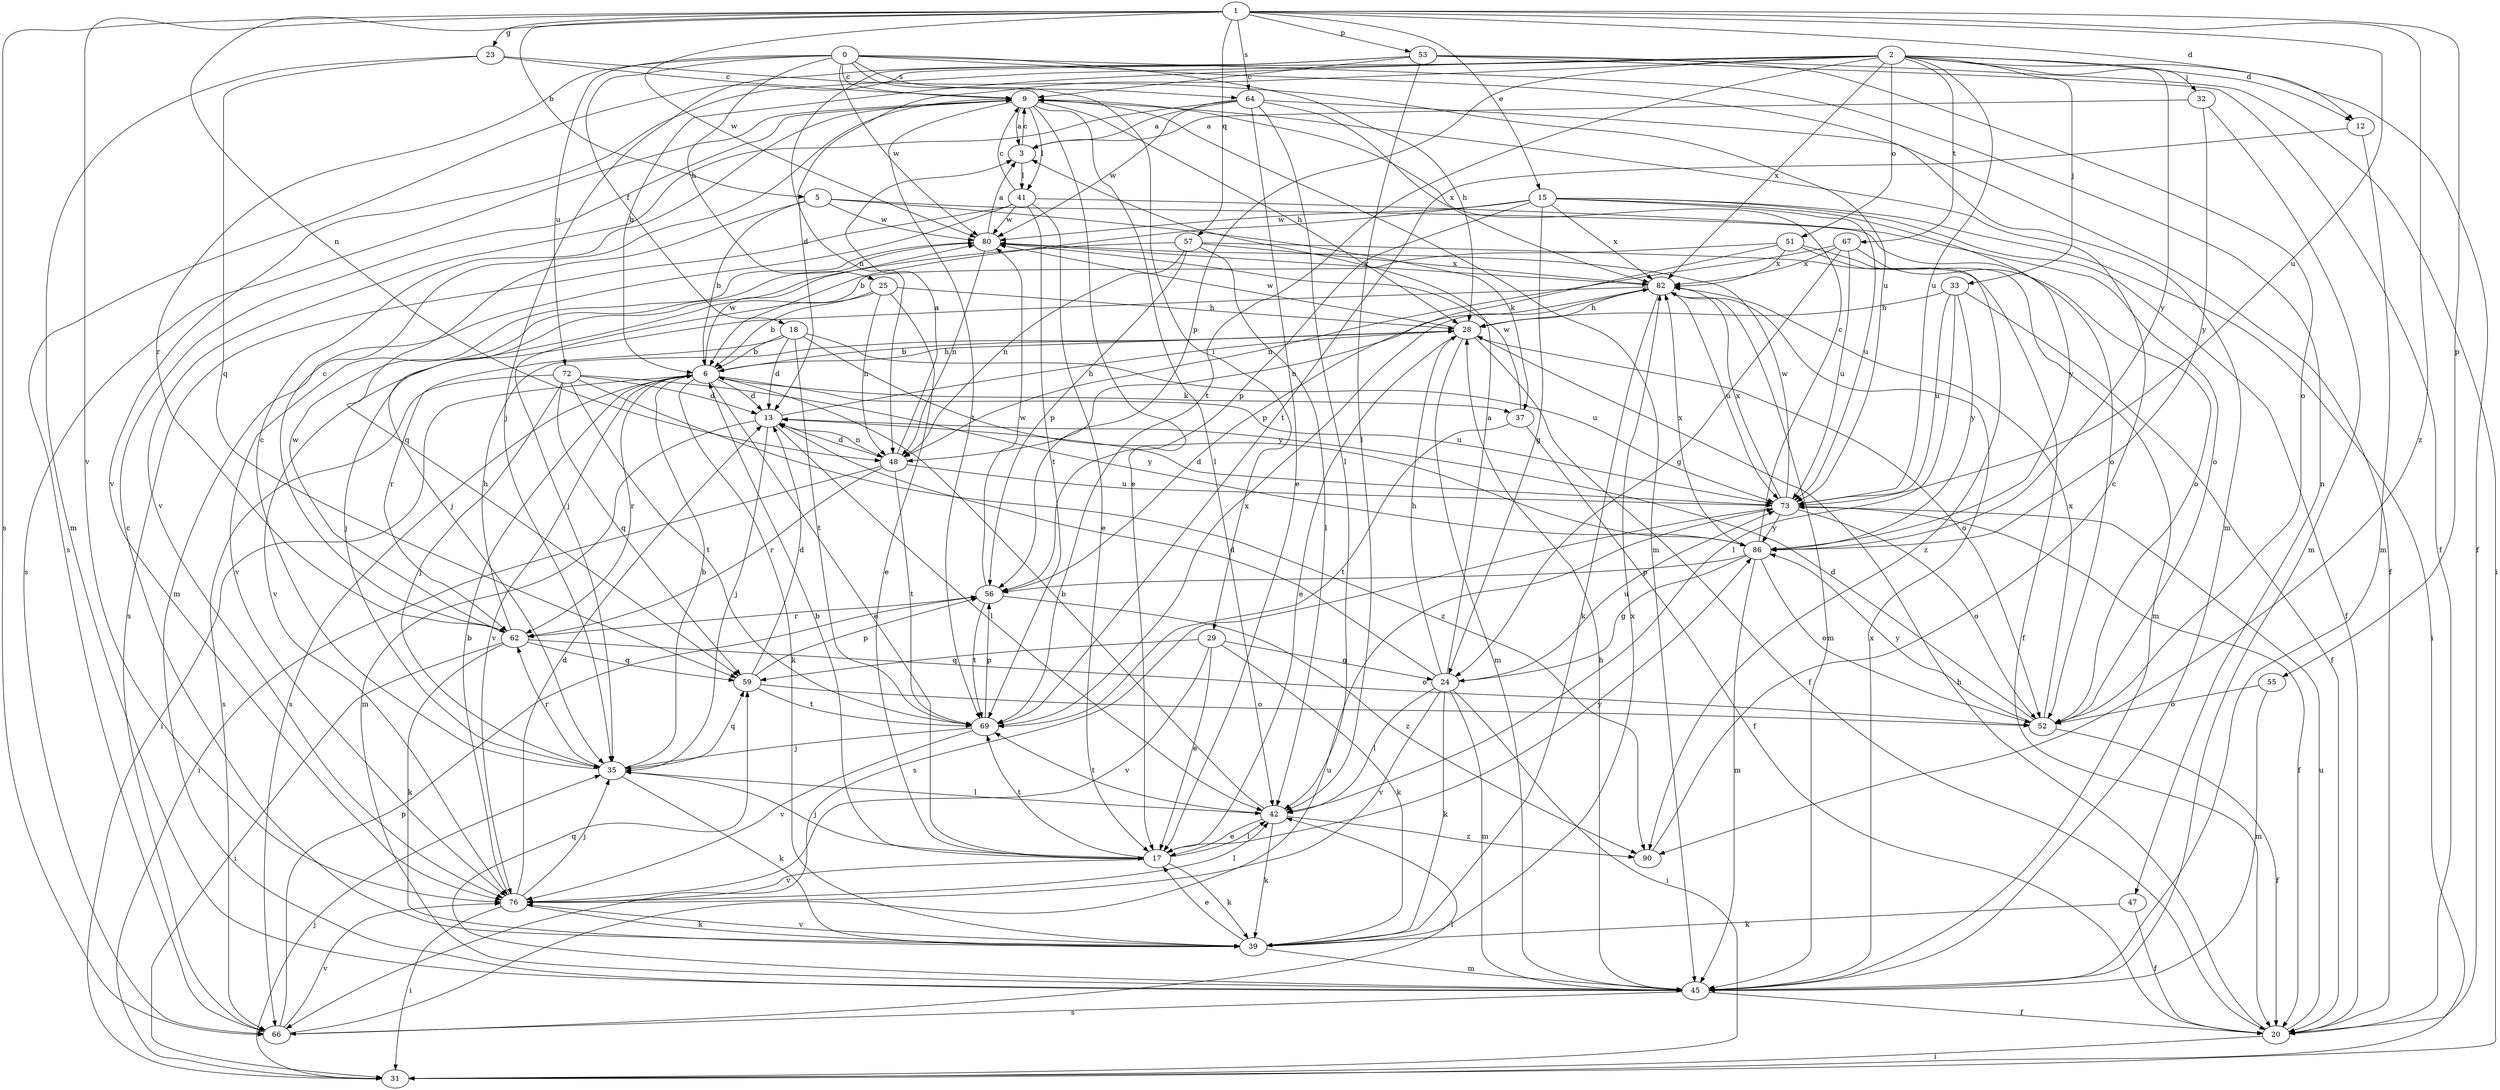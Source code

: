 strict digraph  {
0;
1;
2;
3;
5;
6;
9;
12;
13;
15;
17;
18;
20;
23;
24;
25;
28;
29;
31;
32;
33;
35;
37;
39;
41;
42;
45;
47;
48;
51;
52;
53;
55;
56;
57;
59;
62;
64;
66;
67;
69;
72;
73;
76;
80;
82;
86;
90;
0 -> 9  [label=c];
0 -> 18  [label=f];
0 -> 25  [label=h];
0 -> 28  [label=h];
0 -> 29  [label=i];
0 -> 45  [label=m];
0 -> 47  [label=n];
0 -> 62  [label=r];
0 -> 64  [label=s];
0 -> 72  [label=u];
0 -> 80  [label=w];
1 -> 5  [label=b];
1 -> 12  [label=d];
1 -> 15  [label=e];
1 -> 23  [label=g];
1 -> 48  [label=n];
1 -> 53  [label=p];
1 -> 55  [label=p];
1 -> 57  [label=q];
1 -> 64  [label=s];
1 -> 66  [label=s];
1 -> 73  [label=u];
1 -> 76  [label=v];
1 -> 80  [label=w];
1 -> 90  [label=z];
2 -> 6  [label=b];
2 -> 12  [label=d];
2 -> 13  [label=d];
2 -> 20  [label=f];
2 -> 32  [label=j];
2 -> 33  [label=j];
2 -> 51  [label=o];
2 -> 56  [label=p];
2 -> 66  [label=s];
2 -> 67  [label=t];
2 -> 69  [label=t];
2 -> 73  [label=u];
2 -> 76  [label=v];
2 -> 82  [label=x];
2 -> 86  [label=y];
3 -> 9  [label=c];
3 -> 41  [label=l];
5 -> 6  [label=b];
5 -> 37  [label=k];
5 -> 52  [label=o];
5 -> 59  [label=q];
5 -> 80  [label=w];
6 -> 13  [label=d];
6 -> 17  [label=e];
6 -> 28  [label=h];
6 -> 31  [label=i];
6 -> 37  [label=k];
6 -> 39  [label=k];
6 -> 62  [label=r];
6 -> 66  [label=s];
6 -> 73  [label=u];
6 -> 76  [label=v];
6 -> 80  [label=w];
9 -> 3  [label=a];
9 -> 17  [label=e];
9 -> 28  [label=h];
9 -> 41  [label=l];
9 -> 42  [label=l];
9 -> 45  [label=m];
9 -> 66  [label=s];
9 -> 69  [label=t];
12 -> 45  [label=m];
12 -> 69  [label=t];
13 -> 28  [label=h];
13 -> 35  [label=j];
13 -> 42  [label=l];
13 -> 45  [label=m];
13 -> 48  [label=n];
15 -> 6  [label=b];
15 -> 20  [label=f];
15 -> 24  [label=g];
15 -> 31  [label=i];
15 -> 56  [label=p];
15 -> 73  [label=u];
15 -> 80  [label=w];
15 -> 82  [label=x];
15 -> 86  [label=y];
17 -> 6  [label=b];
17 -> 35  [label=j];
17 -> 39  [label=k];
17 -> 42  [label=l];
17 -> 69  [label=t];
17 -> 76  [label=v];
17 -> 86  [label=y];
18 -> 6  [label=b];
18 -> 13  [label=d];
18 -> 62  [label=r];
18 -> 69  [label=t];
18 -> 73  [label=u];
18 -> 86  [label=y];
20 -> 28  [label=h];
20 -> 31  [label=i];
20 -> 73  [label=u];
23 -> 9  [label=c];
23 -> 45  [label=m];
23 -> 59  [label=q];
23 -> 73  [label=u];
24 -> 3  [label=a];
24 -> 13  [label=d];
24 -> 28  [label=h];
24 -> 31  [label=i];
24 -> 39  [label=k];
24 -> 42  [label=l];
24 -> 45  [label=m];
24 -> 73  [label=u];
24 -> 76  [label=v];
25 -> 6  [label=b];
25 -> 17  [label=e];
25 -> 28  [label=h];
25 -> 35  [label=j];
25 -> 48  [label=n];
28 -> 6  [label=b];
28 -> 17  [label=e];
28 -> 20  [label=f];
28 -> 45  [label=m];
28 -> 52  [label=o];
28 -> 80  [label=w];
29 -> 17  [label=e];
29 -> 24  [label=g];
29 -> 39  [label=k];
29 -> 59  [label=q];
29 -> 76  [label=v];
31 -> 35  [label=j];
32 -> 3  [label=a];
32 -> 45  [label=m];
32 -> 86  [label=y];
33 -> 20  [label=f];
33 -> 28  [label=h];
33 -> 42  [label=l];
33 -> 73  [label=u];
33 -> 86  [label=y];
35 -> 6  [label=b];
35 -> 9  [label=c];
35 -> 39  [label=k];
35 -> 42  [label=l];
35 -> 59  [label=q];
35 -> 62  [label=r];
37 -> 20  [label=f];
37 -> 69  [label=t];
37 -> 80  [label=w];
39 -> 9  [label=c];
39 -> 17  [label=e];
39 -> 45  [label=m];
39 -> 76  [label=v];
39 -> 82  [label=x];
41 -> 9  [label=c];
41 -> 17  [label=e];
41 -> 45  [label=m];
41 -> 52  [label=o];
41 -> 66  [label=s];
41 -> 69  [label=t];
41 -> 80  [label=w];
42 -> 6  [label=b];
42 -> 17  [label=e];
42 -> 39  [label=k];
42 -> 69  [label=t];
42 -> 90  [label=z];
45 -> 20  [label=f];
45 -> 28  [label=h];
45 -> 59  [label=q];
45 -> 66  [label=s];
45 -> 82  [label=x];
47 -> 20  [label=f];
47 -> 39  [label=k];
48 -> 3  [label=a];
48 -> 13  [label=d];
48 -> 31  [label=i];
48 -> 62  [label=r];
48 -> 69  [label=t];
48 -> 73  [label=u];
51 -> 35  [label=j];
51 -> 45  [label=m];
51 -> 56  [label=p];
51 -> 82  [label=x];
51 -> 90  [label=z];
52 -> 13  [label=d];
52 -> 20  [label=f];
52 -> 82  [label=x];
52 -> 86  [label=y];
53 -> 9  [label=c];
53 -> 20  [label=f];
53 -> 31  [label=i];
53 -> 35  [label=j];
53 -> 42  [label=l];
53 -> 48  [label=n];
53 -> 52  [label=o];
55 -> 45  [label=m];
55 -> 52  [label=o];
56 -> 62  [label=r];
56 -> 69  [label=t];
56 -> 80  [label=w];
56 -> 90  [label=z];
57 -> 20  [label=f];
57 -> 35  [label=j];
57 -> 42  [label=l];
57 -> 48  [label=n];
57 -> 56  [label=p];
57 -> 82  [label=x];
59 -> 13  [label=d];
59 -> 52  [label=o];
59 -> 56  [label=p];
59 -> 69  [label=t];
62 -> 9  [label=c];
62 -> 28  [label=h];
62 -> 31  [label=i];
62 -> 39  [label=k];
62 -> 52  [label=o];
62 -> 59  [label=q];
62 -> 80  [label=w];
64 -> 3  [label=a];
64 -> 17  [label=e];
64 -> 20  [label=f];
64 -> 42  [label=l];
64 -> 76  [label=v];
64 -> 80  [label=w];
64 -> 82  [label=x];
66 -> 42  [label=l];
66 -> 56  [label=p];
66 -> 73  [label=u];
66 -> 76  [label=v];
67 -> 24  [label=g];
67 -> 48  [label=n];
67 -> 52  [label=o];
67 -> 73  [label=u];
67 -> 82  [label=x];
69 -> 35  [label=j];
69 -> 56  [label=p];
69 -> 76  [label=v];
69 -> 82  [label=x];
72 -> 13  [label=d];
72 -> 35  [label=j];
72 -> 59  [label=q];
72 -> 66  [label=s];
72 -> 69  [label=t];
72 -> 86  [label=y];
72 -> 90  [label=z];
73 -> 13  [label=d];
73 -> 20  [label=f];
73 -> 52  [label=o];
73 -> 66  [label=s];
73 -> 80  [label=w];
73 -> 82  [label=x];
73 -> 86  [label=y];
76 -> 6  [label=b];
76 -> 13  [label=d];
76 -> 31  [label=i];
76 -> 35  [label=j];
76 -> 39  [label=k];
76 -> 42  [label=l];
80 -> 3  [label=a];
80 -> 48  [label=n];
80 -> 76  [label=v];
80 -> 82  [label=x];
82 -> 28  [label=h];
82 -> 39  [label=k];
82 -> 45  [label=m];
82 -> 48  [label=n];
82 -> 73  [label=u];
82 -> 76  [label=v];
86 -> 9  [label=c];
86 -> 24  [label=g];
86 -> 45  [label=m];
86 -> 52  [label=o];
86 -> 56  [label=p];
86 -> 82  [label=x];
90 -> 9  [label=c];
}
